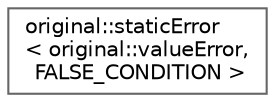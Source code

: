 digraph "Graphical Class Hierarchy"
{
 // LATEX_PDF_SIZE
  bgcolor="transparent";
  edge [fontname=Helvetica,fontsize=10,labelfontname=Helvetica,labelfontsize=10];
  node [fontname=Helvetica,fontsize=10,shape=box,height=0.2,width=0.4];
  rankdir="LR";
  Node0 [id="Node000000",label="original::staticError\l\< original::valueError,\l FALSE_CONDITION \>",height=0.2,width=0.4,color="grey40", fillcolor="white", style="filled",URL="$classoriginal_1_1static_error.html",tooltip=" "];
}
